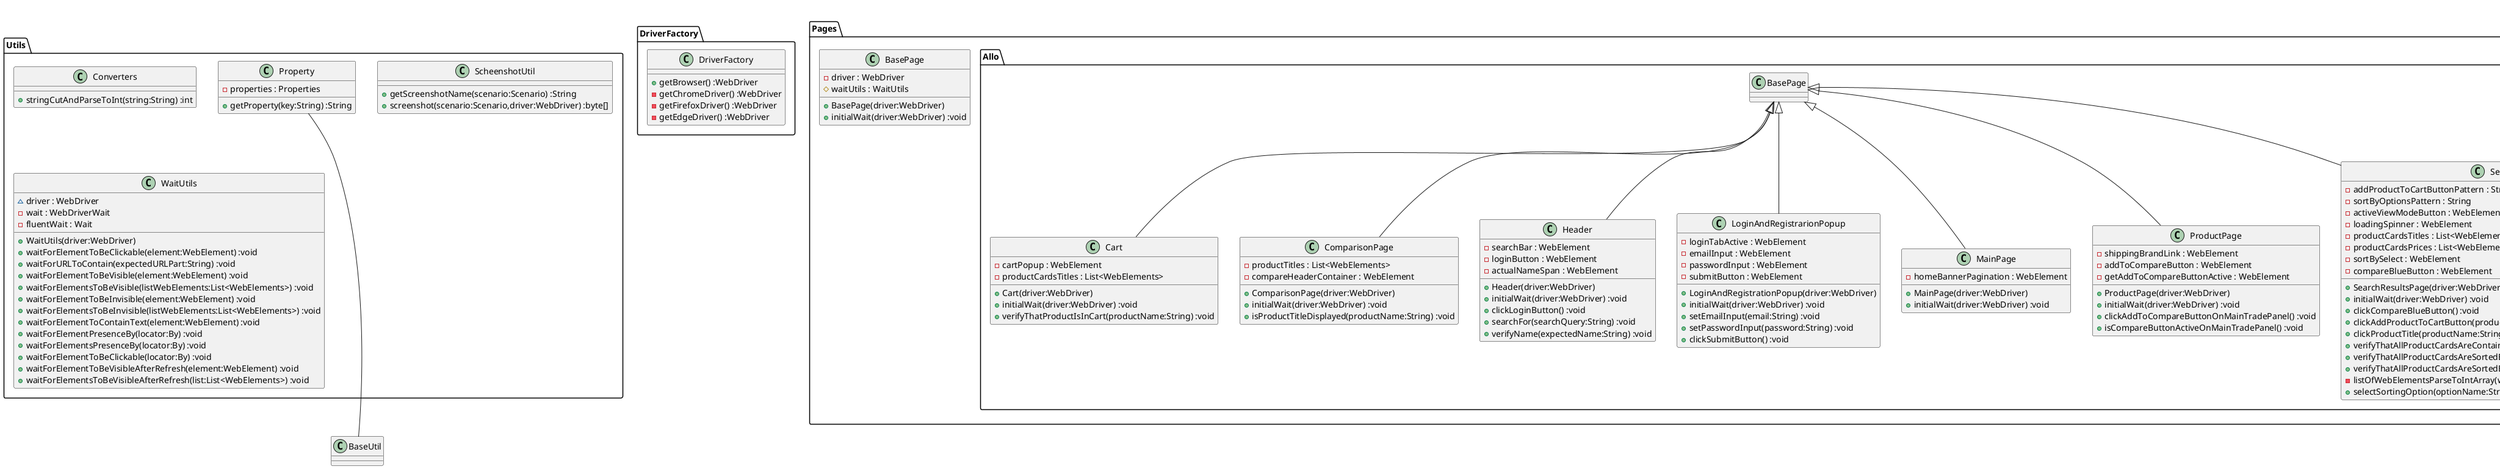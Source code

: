@startuml
package DriverFactory {
    class DriverFactory {
        + getBrowser() :WebDriver
        - getChromeDriver() :WebDriver
        - getFirefoxDriver() :WebDriver
        - getEdgeDriver() :WebDriver
    }
}

package Pages {
    class BasePage {
        - driver : WebDriver
        # waitUtils : WaitUtils
        + BasePage(driver:WebDriver)
        + initialWait(driver:WebDriver) :void
    }
    package Allo {
        class Cart extends BasePage {
            - cartPopup : WebElement
            - productCardsTitles : List<WebElements>
            + Cart(driver:WebDriver)
            + initialWait(driver:WebDriver) :void
            + verifyThatProductIsInCart(productName:String) :void
        }
        class ComparisonPage extends BasePage {
            - productTitles : List<WebElements>
            - compareHeaderContainer : WebElement
            + ComparisonPage(driver:WebDriver)
            + initialWait(driver:WebDriver) :void
            + isProductTitleDisplayed(productName:String) :void
        }
        class Header extends BasePage {
            - searchBar : WebElement
            - loginButton : WebElement
            - actualNameSpan : WebElement
            + Header(driver:WebDriver)
            + initialWait(driver:WebDriver) :void
            + clickLoginButton() :void
            + searchFor(searchQuery:String) :void
            + verifyName(expectedName:String) :void
        }
        class LoginAndRegistrarionPopup extends BasePage {
            - loginTabActive : WebElement
            - emailInput : WebElement
            - passwordInput : WebElement
            - submitButton : WebElement
            + LoginAndRegistrationPopup(driver:WebDriver)
            + initialWait(driver:WebDriver) :void
            + setEmailInput(email:String) :void
            + setPasswordInput(password:String) :void
            + clickSubmitButton() :void

        }
        class MainPage extends BasePage {
            - homeBannerPagination : WebElement
            + MainPage(driver:WebDriver)
            + initialWait(driver:WebDriver) :void
        }
        class ProductPage extends BasePage {
            - shippingBrandLink : WebElement
            - addToCompareButton : WebElement
            - getAddToCompareButtonActive : WebElement
            + ProductPage(driver:WebDriver)
            + initialWait(driver:WebDriver) :void
            + clickAddToCompareButtonOnMainTradePanel() :void
            + isCompareButtonActiveOnMainTradePanel() :void
        }
        class SearchResultPage extends BasePage {
            - addProductToCartButtonPattern : String
            - sortByOptionsPattern : String
            - activeViewModeButton : WebElement
            - loadingSpinner : WebElement
            - productCardsTitles : List<WebElements>
            - productCardsPrices : List<WebElements>
            - sortBySelect : WebElement
            - compareBlueButton : WebElement
            + SearchResultsPage(driver:WebDriver)
            + initialWait(driver:WebDriver) :void
            + clickCompareBlueButton() :void
            + clickAddProductToCartButton(productName:String) :void
            + clickProductTitle(productName:String) :void
            + verifyThatAllProductCardsAreContainSearchQuery(searchQuery:String) :void
            + verifyThatAllProductCardsAreSortedByPriceLowToHigh() :void
            + verifyThatAllProductCardsAreSortedByPriceHighToLow() :void
            - listOfWebElementsParseToIntArray(webElementsList:List<WebElements>) :Integer[]
            + selectSortingOption(optionName:String)
        }
    }
}

package Steps {
    package Base {
        class BaseUtil {
            - driver : WebDriver
            + getMainPage() : void
            + getDriver() : WebDriver
        }
        class BaseTest extends BaseUtil {
            ~ base : BaseUtil
            + setUp() :void
            + tearDown(scenario:Scenario) :void
        }
    }
    class BrowserSteps extends BaseUtil {
        ~base : BaseUtil
        + BrowserSteps(base:BaseUtil)
        + getDriver() :WebDriver
        + userNavigatesToPreviousPage() :void
    }
    class CartSteps extends BaseUtil {
        ~base : BaseUtil
        + CartSteps(base:BaseUtil)
        + getDriver() :WebDriver
        + userSeesProductInTheCart(productName:String) :void
    }
    class ComparisonPageSteps extends BaseUtil {
        ~base : BaseUtil
        + ComparisonPageSteps(base:BaseUtil)
        + getDriver() :WebDriver
        + userSeesProductTitleOnComparisonPage(productTitle:String) :void
    }
    class HeaderSteps extends BaseUtil {
        ~ base : BaseUtil
        + HeaderSteps(base:BaseUtil)
        + getDriver() :WebDriver
        + userEntersSearchQueryToSearchBar(searchQuery:String) :void
        + userClicksLoginButtonOnMainPage() :void
        + userSeesThatHeLoggedInAs(accountFirstName:String) :void
    }
    class LoginAndRegistrarionPopupSteps extends BaseUtil {
        ~ base : BaseUtil
        + LoginAndRegistrarionPopupSteps(base:BaseUtil)
        + getDriver() :WebDriver
        + userLogsInWithEmailAndPassword(email:String,password:String) :void
    }
    class MainPageSteps extends BaseUtil {
        ~ base : BaseUtil
        + MainPageSteps(base:BaseUtil)
        + getDriver() :WebDriver
        + userNavigatesToMainPage() :void
    }
    class ProductPageSteps extends BaseUtil {
        ~ base : BaseUtil
        + ProductPageSteps(base:BaseUtil)
        + getDriver() :WebDriver
        + userClicksCompareButtonOnMainTradePanel() :void
        + compareButtonIsActiveOnMainTradePanel() :void
    }
    class SearchResultPageSteps extends BaseUtil {
        ~ base : BaseUtil
        + SearchResultPageSteps(base:BaseUtil)
        + getDriver() :WebDriver
        + searchResultsAreContainSearchQuery(searchQuery:String) :void
        + searchResultsAreSortedByPriceLowToHigh() :void
        + searchResultsAreSortedByPriceHighToLow() :void
        + userSelectSortingOption(optionName:String) :void
        + userAddsProductToTheCart(productName:String) :void
        + userClicksProductTitle(productName:String) :void
        + userClicksBlueCompareButton() :void
    }
}
package Utils {
    class Property {
        - properties : Properties
        + getProperty(key:String) :String
    }
    class Converters {
        + stringCutAndParseToInt(string:String) :int
    }
    class ScheenshotUtil {
        + getScreenshotName(scenario:Scenario) :String
        + screenshot(scenario:Scenario,driver:WebDriver) :byte[]
    }
    class WaitUtils {
        ~ driver : WebDriver
        - wait : WebDriverWait
        - fluentWait : Wait
        + WaitUtils(driver:WebDriver)
        + waitForElementToBeClickable(element:WebElement) :void
        + waitForURLToContain(expectedURLPart:String) :void
        + waitForElementToBeVisible(element:WebElement) :void
        + waitForElementsToBeVisible(listWebElements:List<WebElements>) :void
        + waitForElementToBeInvisible(element:WebElement) :void
        + waitForElementsToBeInvisible(listWebElements:List<WebElements>) :void
        + waitForElementToContainText(element:WebElement) :void
        + waitForElementPresenceBy(locator:By) :void
        + waitForElementsPresenceBy(locator:By) :void
        + waitForElementToBeClickable(locator:By) :void
        + waitForElementToBeVisibleAfterRefresh(element:WebElement) :void
        + waitForElementsToBeVisibleAfterRefresh(list:List<WebElements>) :void
    }
}

Property --- BaseUtil

@enduml